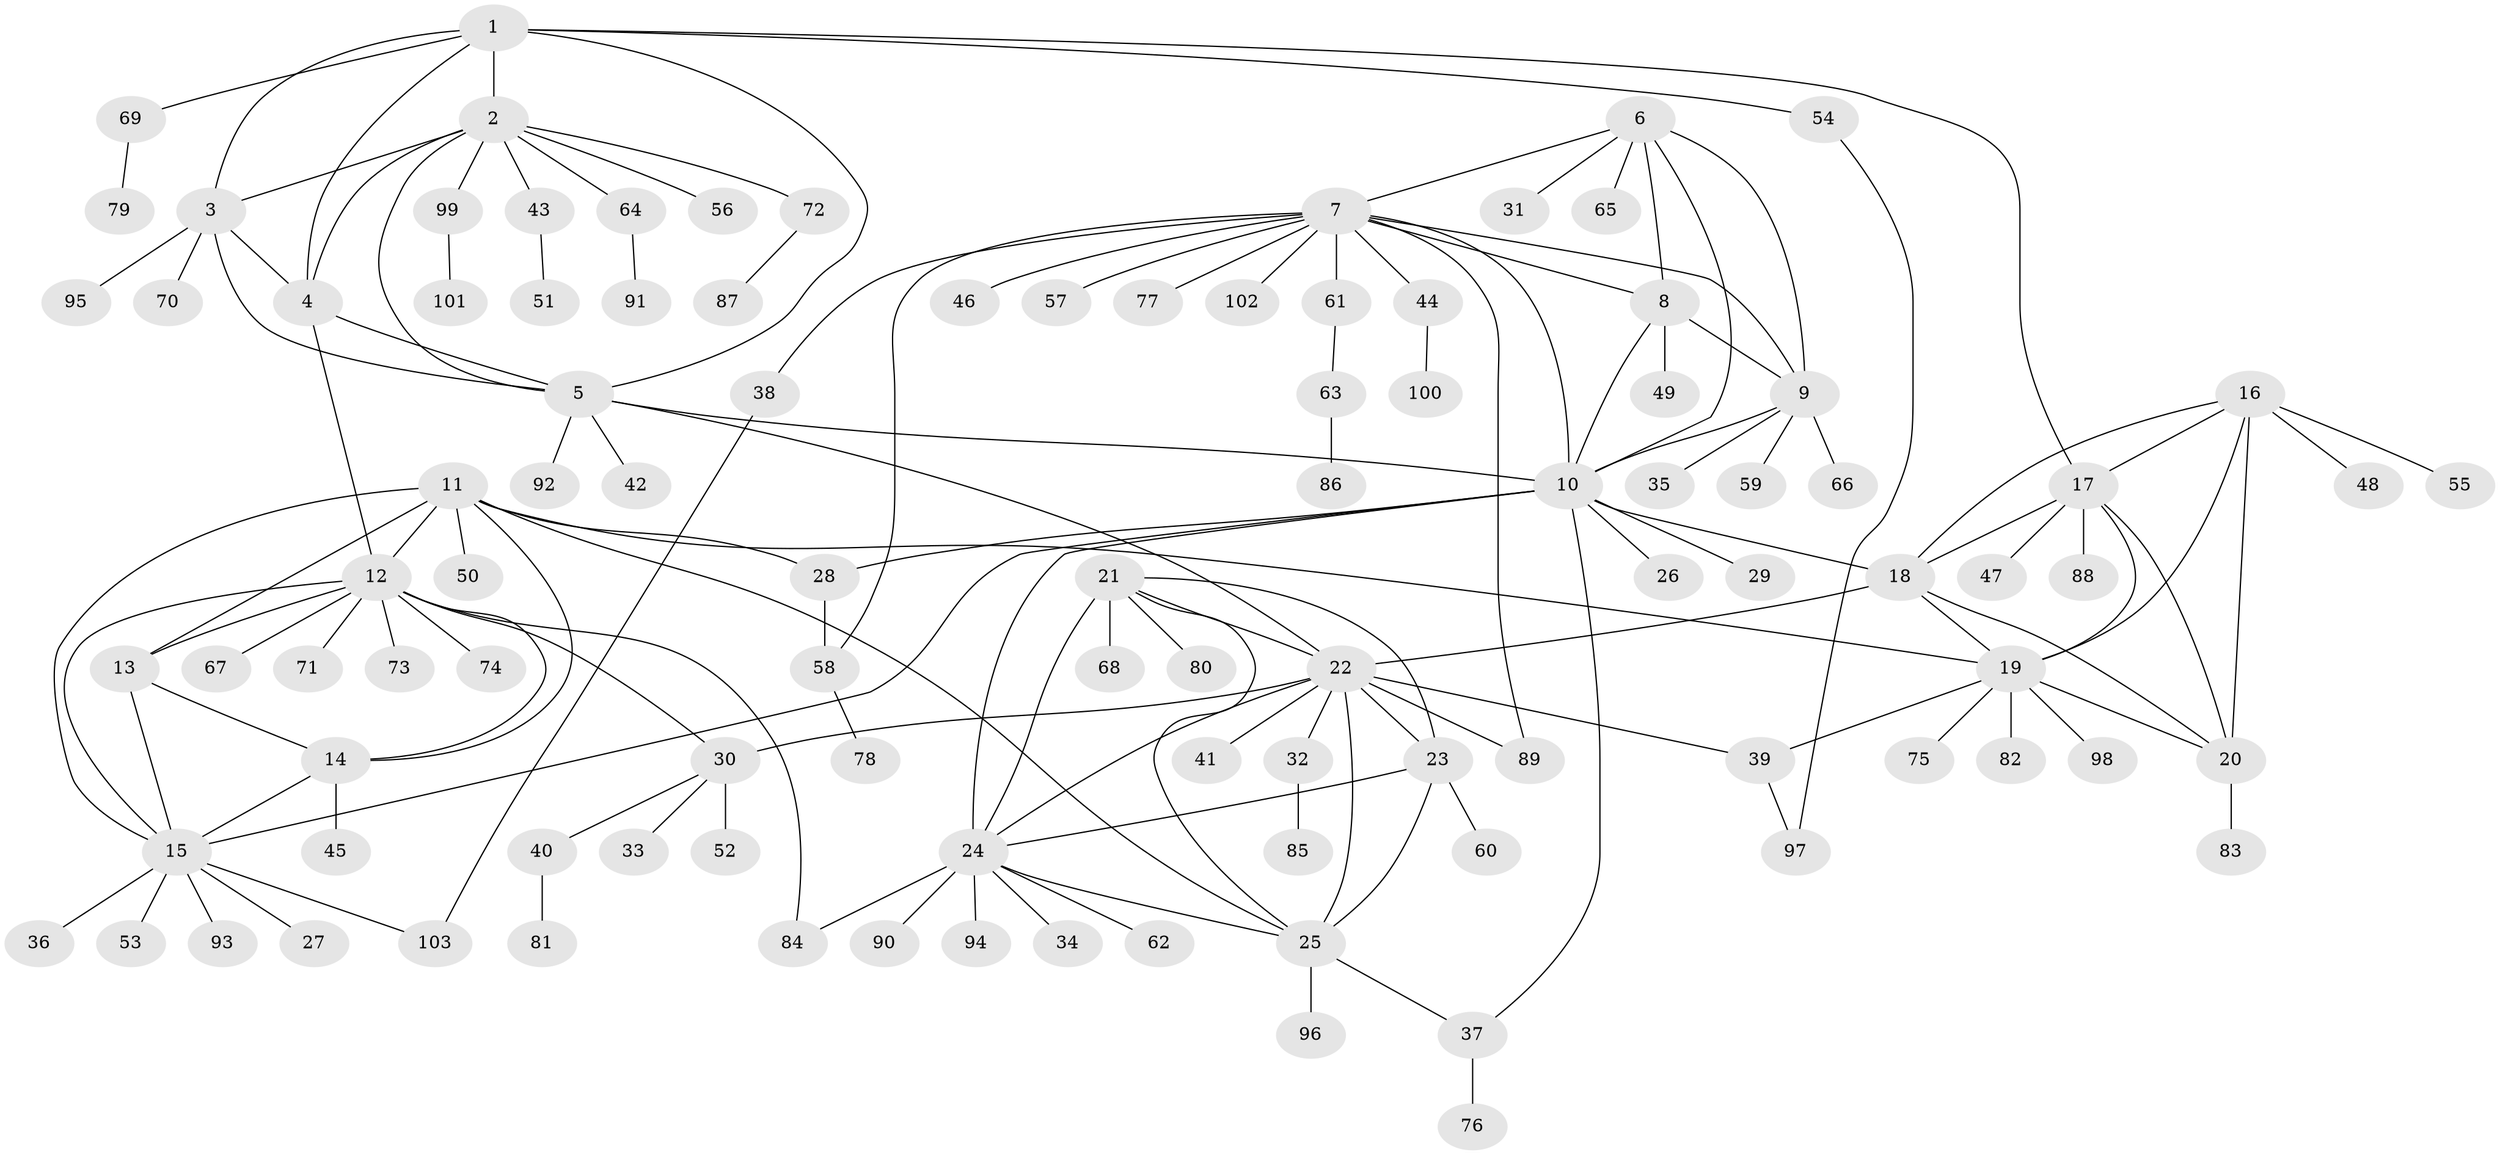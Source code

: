 // coarse degree distribution, {7: 0.04838709677419355, 3: 0.04838709677419355, 6: 0.03225806451612903, 5: 0.04838709677419355, 12: 0.016129032258064516, 4: 0.08064516129032258, 11: 0.03225806451612903, 10: 0.03225806451612903, 9: 0.03225806451612903, 1: 0.532258064516129, 2: 0.0967741935483871}
// Generated by graph-tools (version 1.1) at 2025/52/03/04/25 22:52:50]
// undirected, 103 vertices, 147 edges
graph export_dot {
  node [color=gray90,style=filled];
  1;
  2;
  3;
  4;
  5;
  6;
  7;
  8;
  9;
  10;
  11;
  12;
  13;
  14;
  15;
  16;
  17;
  18;
  19;
  20;
  21;
  22;
  23;
  24;
  25;
  26;
  27;
  28;
  29;
  30;
  31;
  32;
  33;
  34;
  35;
  36;
  37;
  38;
  39;
  40;
  41;
  42;
  43;
  44;
  45;
  46;
  47;
  48;
  49;
  50;
  51;
  52;
  53;
  54;
  55;
  56;
  57;
  58;
  59;
  60;
  61;
  62;
  63;
  64;
  65;
  66;
  67;
  68;
  69;
  70;
  71;
  72;
  73;
  74;
  75;
  76;
  77;
  78;
  79;
  80;
  81;
  82;
  83;
  84;
  85;
  86;
  87;
  88;
  89;
  90;
  91;
  92;
  93;
  94;
  95;
  96;
  97;
  98;
  99;
  100;
  101;
  102;
  103;
  1 -- 2;
  1 -- 3;
  1 -- 4;
  1 -- 5;
  1 -- 17;
  1 -- 54;
  1 -- 69;
  2 -- 3;
  2 -- 4;
  2 -- 5;
  2 -- 43;
  2 -- 56;
  2 -- 64;
  2 -- 72;
  2 -- 99;
  3 -- 4;
  3 -- 5;
  3 -- 70;
  3 -- 95;
  4 -- 5;
  4 -- 12;
  5 -- 10;
  5 -- 22;
  5 -- 42;
  5 -- 92;
  6 -- 7;
  6 -- 8;
  6 -- 9;
  6 -- 10;
  6 -- 31;
  6 -- 65;
  7 -- 8;
  7 -- 9;
  7 -- 10;
  7 -- 38;
  7 -- 44;
  7 -- 46;
  7 -- 57;
  7 -- 58;
  7 -- 61;
  7 -- 77;
  7 -- 89;
  7 -- 102;
  8 -- 9;
  8 -- 10;
  8 -- 49;
  9 -- 10;
  9 -- 35;
  9 -- 59;
  9 -- 66;
  10 -- 15;
  10 -- 18;
  10 -- 24;
  10 -- 26;
  10 -- 28;
  10 -- 29;
  10 -- 37;
  11 -- 12;
  11 -- 13;
  11 -- 14;
  11 -- 15;
  11 -- 19;
  11 -- 25;
  11 -- 28;
  11 -- 50;
  12 -- 13;
  12 -- 14;
  12 -- 15;
  12 -- 30;
  12 -- 67;
  12 -- 71;
  12 -- 73;
  12 -- 74;
  12 -- 84;
  13 -- 14;
  13 -- 15;
  14 -- 15;
  14 -- 45;
  15 -- 27;
  15 -- 36;
  15 -- 53;
  15 -- 93;
  15 -- 103;
  16 -- 17;
  16 -- 18;
  16 -- 19;
  16 -- 20;
  16 -- 48;
  16 -- 55;
  17 -- 18;
  17 -- 19;
  17 -- 20;
  17 -- 47;
  17 -- 88;
  18 -- 19;
  18 -- 20;
  18 -- 22;
  19 -- 20;
  19 -- 39;
  19 -- 75;
  19 -- 82;
  19 -- 98;
  20 -- 83;
  21 -- 22;
  21 -- 23;
  21 -- 24;
  21 -- 25;
  21 -- 68;
  21 -- 80;
  22 -- 23;
  22 -- 24;
  22 -- 25;
  22 -- 30;
  22 -- 32;
  22 -- 39;
  22 -- 41;
  22 -- 89;
  23 -- 24;
  23 -- 25;
  23 -- 60;
  24 -- 25;
  24 -- 34;
  24 -- 62;
  24 -- 84;
  24 -- 90;
  24 -- 94;
  25 -- 37;
  25 -- 96;
  28 -- 58;
  30 -- 33;
  30 -- 40;
  30 -- 52;
  32 -- 85;
  37 -- 76;
  38 -- 103;
  39 -- 97;
  40 -- 81;
  43 -- 51;
  44 -- 100;
  54 -- 97;
  58 -- 78;
  61 -- 63;
  63 -- 86;
  64 -- 91;
  69 -- 79;
  72 -- 87;
  99 -- 101;
}
